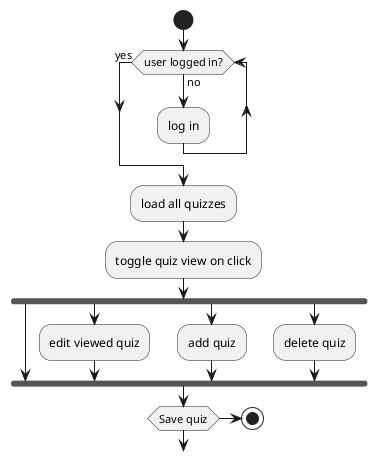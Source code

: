 @startuml
start

while (user logged in?) is (no)
    :log in;
    endwhile (yes)
:load all quizzes;

:toggle quiz view on click;

fork

fork again
    :edit viewed quiz;
'    :validate edited quiz;
'    while (quiz is valid?) is (no)
'        :show problems in UI;
'        :disable 'Save' buttton;
'        endwhile (yes)
'        :enable save button;
fork again
    :add quiz;
fork again
    :delete quiz;
end fork

if (Save quiz)

stop
@enduml
